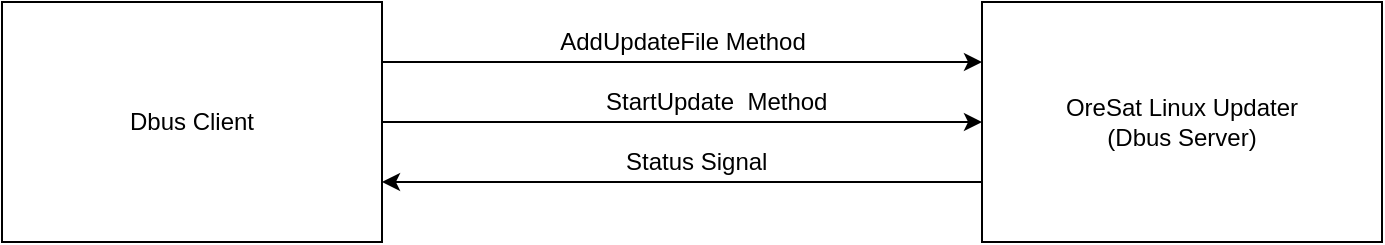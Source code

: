 <mxfile version="12.1.7" type="device" pages="1"><diagram id="78FPeeYw9AmMKdNaD7S9" name="Page-1"><mxGraphModel dx="1404" dy="831" grid="1" gridSize="10" guides="1" tooltips="1" connect="1" arrows="1" fold="1" page="1" pageScale="1" pageWidth="850" pageHeight="1100" math="0" shadow="0"><root><mxCell id="0"/><mxCell id="1" parent="0"/><mxCell id="YPPoajUfTtLig0qdCPaf-1" value="Dbus Client" style="rounded=0;whiteSpace=wrap;html=1;" parent="1" vertex="1"><mxGeometry x="40" y="250" width="190" height="120" as="geometry"/></mxCell><mxCell id="YPPoajUfTtLig0qdCPaf-2" value="OreSat Linux Updater&lt;br&gt;(Dbus Server)" style="rounded=0;whiteSpace=wrap;html=1;" parent="1" vertex="1"><mxGeometry x="530" y="250" width="200" height="120" as="geometry"/></mxCell><mxCell id="YPPoajUfTtLig0qdCPaf-5" value="" style="endArrow=classic;html=1;exitX=1;exitY=0.25;exitDx=0;exitDy=0;entryX=0;entryY=0.25;entryDx=0;entryDy=0;" parent="1" source="YPPoajUfTtLig0qdCPaf-1" target="YPPoajUfTtLig0qdCPaf-2" edge="1"><mxGeometry width="50" height="50" relative="1" as="geometry"><mxPoint x="160" y="430" as="sourcePoint"/><mxPoint x="330" y="140" as="targetPoint"/></mxGeometry></mxCell><mxCell id="YPPoajUfTtLig0qdCPaf-8" value="AddUpdateFile Method" style="text;html=1;resizable=0;points=[];align=center;verticalAlign=middle;labelBackgroundColor=#ffffff;" parent="YPPoajUfTtLig0qdCPaf-5" vertex="1" connectable="0"><mxGeometry x="0.182" y="1" relative="1" as="geometry"><mxPoint x="-27.5" y="-9" as="offset"/></mxGeometry></mxCell><mxCell id="YPPoajUfTtLig0qdCPaf-6" value="" style="endArrow=classic;html=1;exitX=1;exitY=0.5;exitDx=0;exitDy=0;" parent="1" source="YPPoajUfTtLig0qdCPaf-1" target="YPPoajUfTtLig0qdCPaf-2" edge="1"><mxGeometry width="50" height="50" relative="1" as="geometry"><mxPoint x="390" y="329" as="sourcePoint"/><mxPoint x="280" y="140" as="targetPoint"/></mxGeometry></mxCell><mxCell id="YPPoajUfTtLig0qdCPaf-7" value="" style="endArrow=classic;html=1;exitX=0;exitY=0.75;exitDx=0;exitDy=0;entryX=1;entryY=0.75;entryDx=0;entryDy=0;" parent="1" source="YPPoajUfTtLig0qdCPaf-2" target="YPPoajUfTtLig0qdCPaf-1" edge="1"><mxGeometry width="50" height="50" relative="1" as="geometry"><mxPoint x="390" y="410" as="sourcePoint"/><mxPoint x="400" y="430" as="targetPoint"/></mxGeometry></mxCell><mxCell id="YPPoajUfTtLig0qdCPaf-9" value="StartUpdate&amp;nbsp; Method" style="text;html=1;resizable=0;points=[];autosize=1;align=left;verticalAlign=top;spacingTop=-4;" parent="1" vertex="1"><mxGeometry x="340" y="290" width="130" height="20" as="geometry"/></mxCell><mxCell id="YPPoajUfTtLig0qdCPaf-10" value="Status Signal" style="text;html=1;resizable=0;points=[];autosize=1;align=left;verticalAlign=top;spacingTop=-4;" parent="1" vertex="1"><mxGeometry x="350" y="320" width="90" height="20" as="geometry"/></mxCell></root></mxGraphModel></diagram></mxfile>